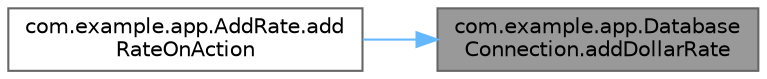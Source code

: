 digraph "com.example.app.DatabaseConnection.addDollarRate"
{
 // LATEX_PDF_SIZE
  bgcolor="transparent";
  edge [fontname=Helvetica,fontsize=10,labelfontname=Helvetica,labelfontsize=10];
  node [fontname=Helvetica,fontsize=10,shape=box,height=0.2,width=0.4];
  rankdir="RL";
  Node1 [id="Node000001",label="com.example.app.Database\lConnection.addDollarRate",height=0.2,width=0.4,color="gray40", fillcolor="grey60", style="filled", fontcolor="black",tooltip=" "];
  Node1 -> Node2 [id="edge3_Node000001_Node000002",dir="back",color="steelblue1",style="solid",tooltip=" "];
  Node2 [id="Node000002",label="com.example.app.AddRate.add\lRateOnAction",height=0.2,width=0.4,color="grey40", fillcolor="white", style="filled",URL="$classcom_1_1example_1_1app_1_1_add_rate.html#a20ed727781a1724626a8ea2dbee38c75",tooltip=" "];
}
